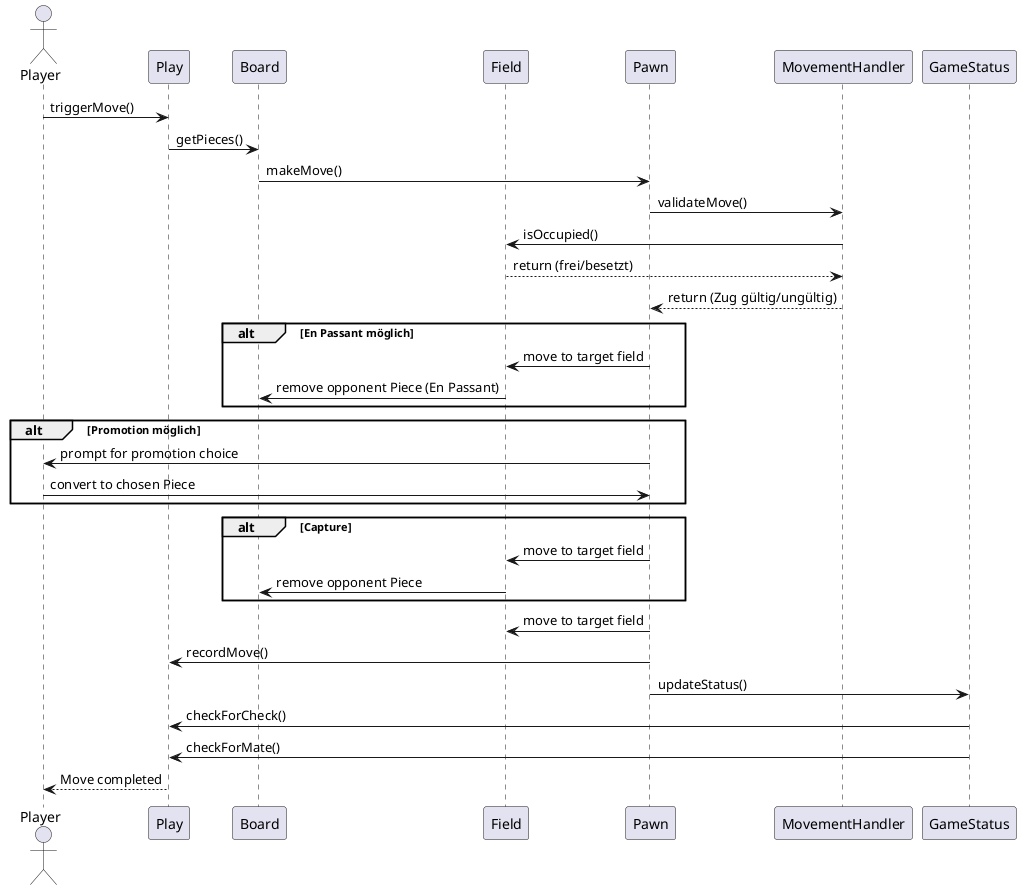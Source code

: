 @startuml

' Teilnehmer
actor Player
participant Play
participant Board
participant Field
participant Pawn as Piece
participant MovementHandler
participant GameStatus

' Start des Zuges
Player -> Play : triggerMove()
Play -> Board : getPieces()
Board -> Piece : makeMove()

' Validierung des Bauernzugs
Piece -> MovementHandler : validateMove()
MovementHandler -> Field : isOccupied()
Field --> MovementHandler : return (frei/besetzt)
MovementHandler --> Piece : return (Zug gültig/ungültig)

' Bedingung: En Passant, Promotion oder Schlagen
alt En Passant möglich
    Piece -> Field : move to target field
    Field -> Board : remove opponent Piece (En Passant)
end

alt Promotion möglich
    Piece -> Player : prompt for promotion choice
    Player -> Piece : convert to chosen Piece
end

alt Capture
    Piece -> Field : move to target field
    Field -> Board : remove opponent Piece
end

' Normaler Zug oder nach Sonderzug ausgeführt
Piece -> Field : move to target field
Piece -> Play : recordMove()

' Spielstatus aktualisieren
Piece -> GameStatus : updateStatus()
GameStatus -> Play : checkForCheck()
GameStatus -> Play : checkForMate()

' Rückmeldung an den Spieler
Play --> Player : Move completed

@enduml
